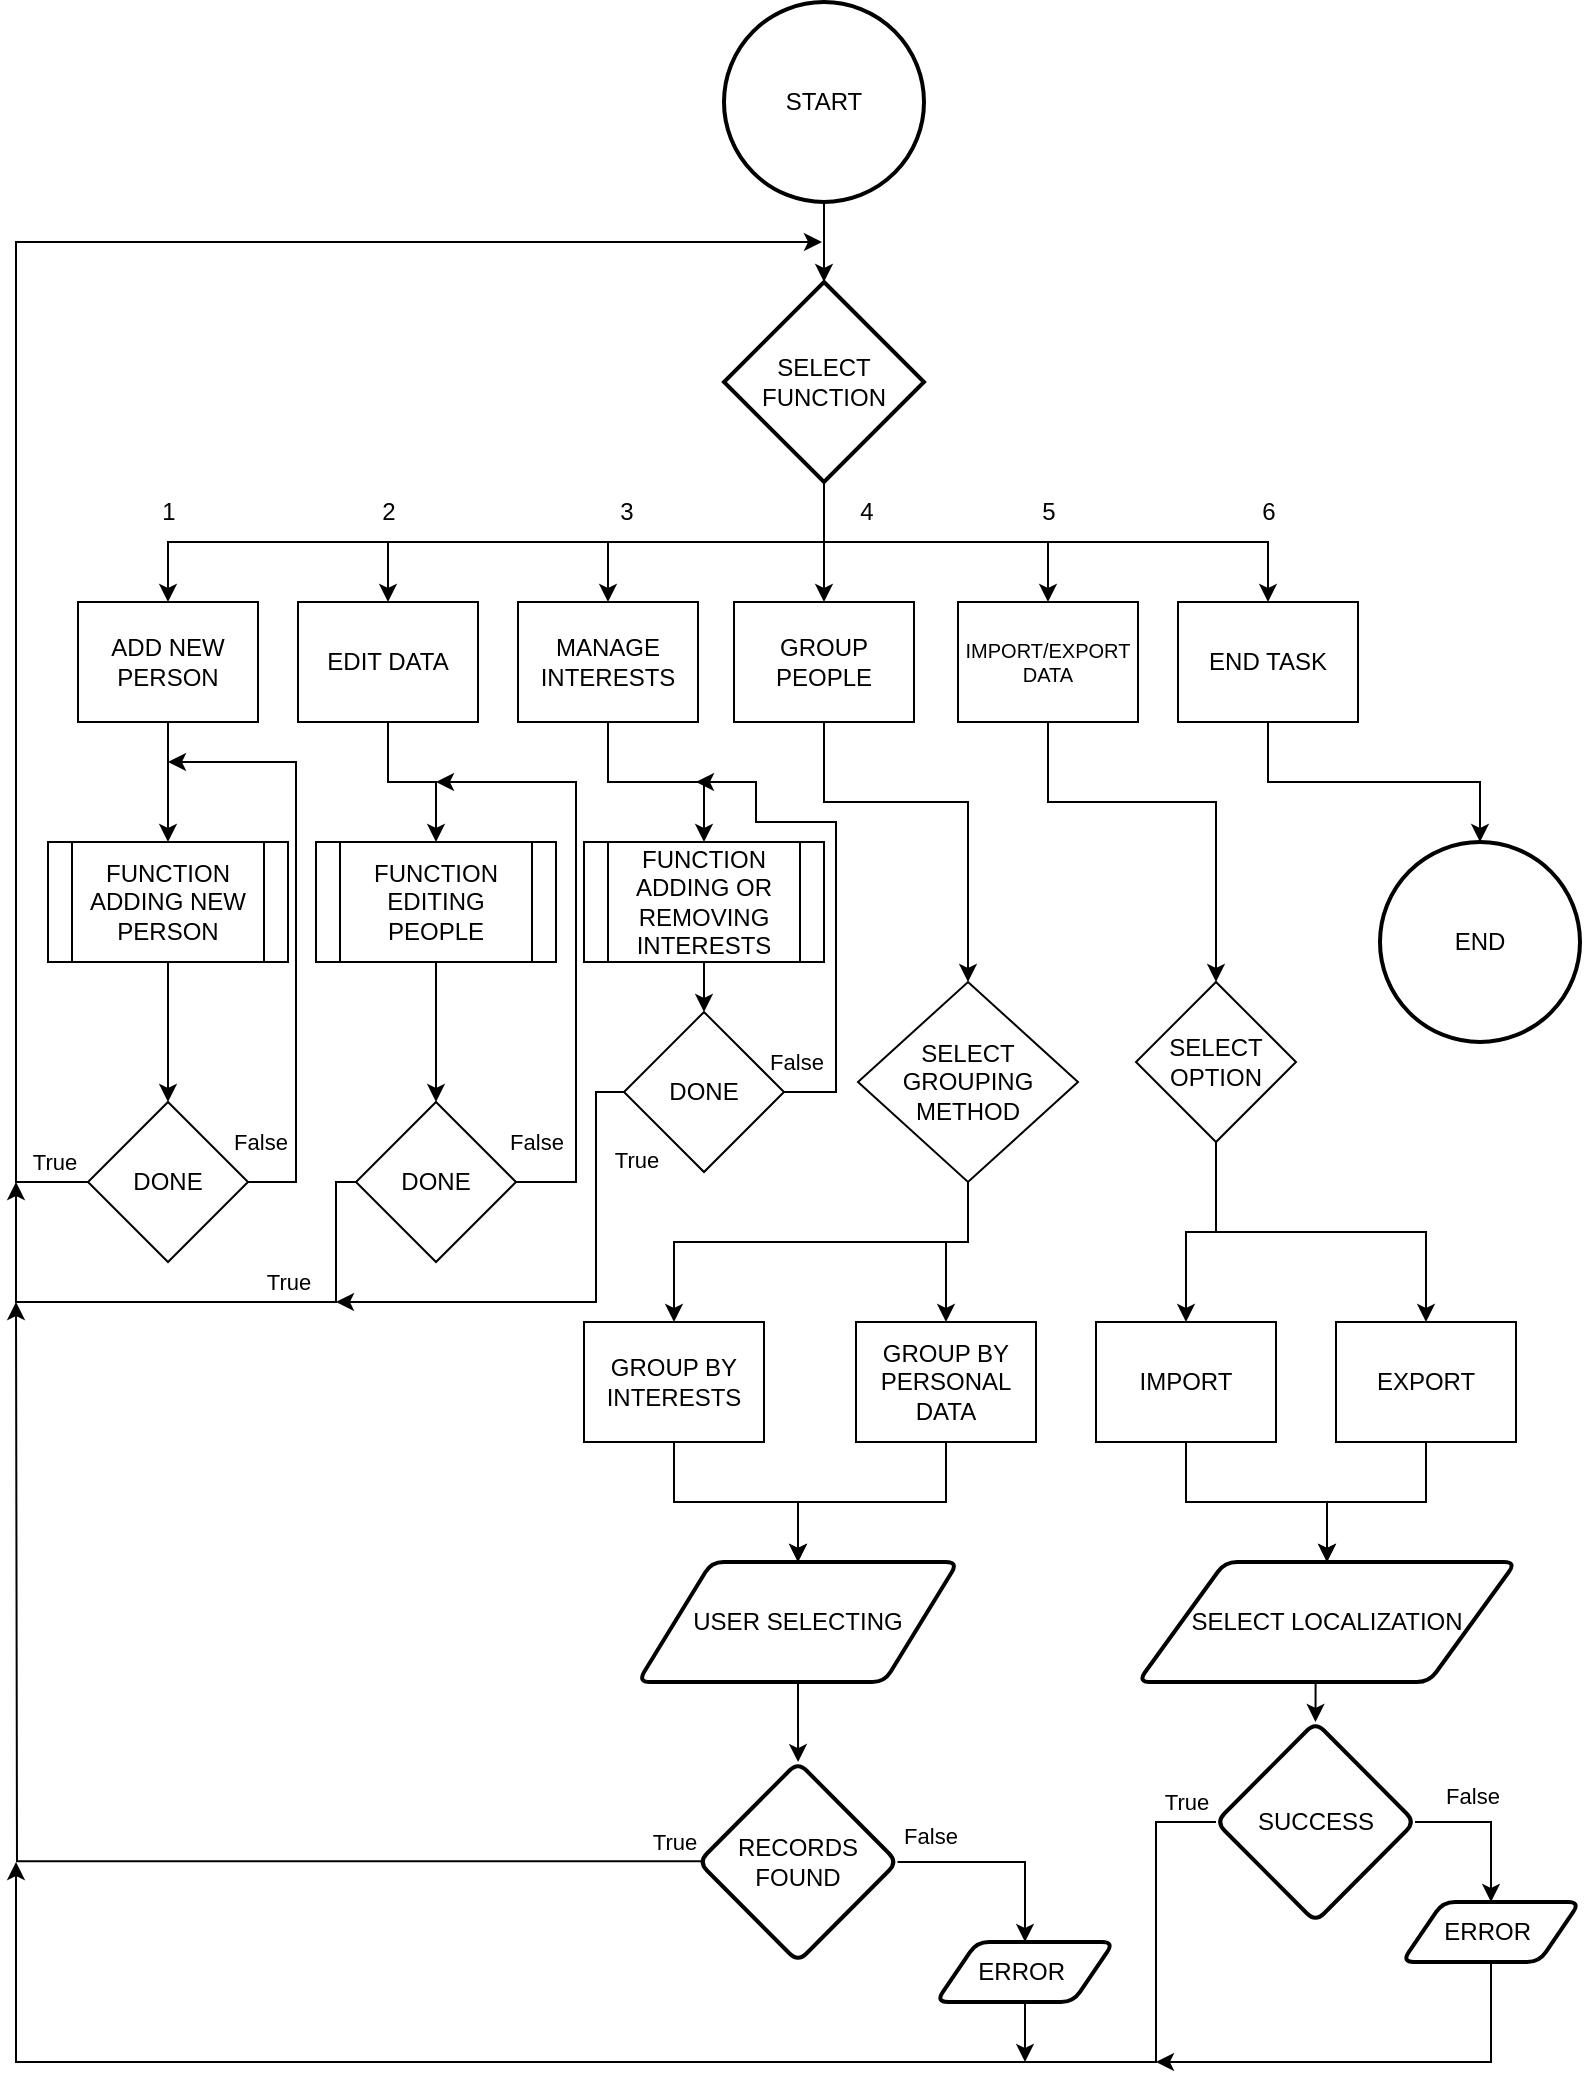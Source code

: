 <mxfile version="22.0.2" type="device">
  <diagram id="C5RBs43oDa-KdzZeNtuy" name="Page-1">
    <mxGraphModel dx="788" dy="456" grid="1" gridSize="10" guides="1" tooltips="1" connect="1" arrows="1" fold="1" page="1" pageScale="1" pageWidth="827" pageHeight="1169" math="0" shadow="0">
      <root>
        <mxCell id="WIyWlLk6GJQsqaUBKTNV-0" />
        <mxCell id="WIyWlLk6GJQsqaUBKTNV-1" parent="WIyWlLk6GJQsqaUBKTNV-0" />
        <mxCell id="fgv7iiRNI9b-0bXcsKI_-0" value="START" style="strokeWidth=2;html=1;shape=mxgraph.flowchart.start_2;whiteSpace=wrap;" parent="WIyWlLk6GJQsqaUBKTNV-1" vertex="1">
          <mxGeometry x="364" y="80" width="100" height="100" as="geometry" />
        </mxCell>
        <mxCell id="fgv7iiRNI9b-0bXcsKI_-9" style="edgeStyle=orthogonalEdgeStyle;rounded=0;orthogonalLoop=1;jettySize=auto;html=1;exitX=0.5;exitY=1;exitDx=0;exitDy=0;exitPerimeter=0;entryX=0.5;entryY=0;entryDx=0;entryDy=0;" parent="WIyWlLk6GJQsqaUBKTNV-1" source="fgv7iiRNI9b-0bXcsKI_-1" target="fgv7iiRNI9b-0bXcsKI_-5" edge="1">
          <mxGeometry relative="1" as="geometry" />
        </mxCell>
        <mxCell id="fgv7iiRNI9b-0bXcsKI_-10" style="edgeStyle=orthogonalEdgeStyle;rounded=0;orthogonalLoop=1;jettySize=auto;html=1;exitX=0.5;exitY=1;exitDx=0;exitDy=0;exitPerimeter=0;entryX=0.5;entryY=0;entryDx=0;entryDy=0;" parent="WIyWlLk6GJQsqaUBKTNV-1" source="fgv7iiRNI9b-0bXcsKI_-1" target="fgv7iiRNI9b-0bXcsKI_-6" edge="1">
          <mxGeometry relative="1" as="geometry" />
        </mxCell>
        <mxCell id="fgv7iiRNI9b-0bXcsKI_-11" style="edgeStyle=orthogonalEdgeStyle;rounded=0;orthogonalLoop=1;jettySize=auto;html=1;exitX=0.5;exitY=1;exitDx=0;exitDy=0;exitPerimeter=0;entryX=0.5;entryY=0;entryDx=0;entryDy=0;" parent="WIyWlLk6GJQsqaUBKTNV-1" source="fgv7iiRNI9b-0bXcsKI_-1" target="fgv7iiRNI9b-0bXcsKI_-3" edge="1">
          <mxGeometry relative="1" as="geometry" />
        </mxCell>
        <mxCell id="fgv7iiRNI9b-0bXcsKI_-12" style="edgeStyle=orthogonalEdgeStyle;rounded=0;orthogonalLoop=1;jettySize=auto;html=1;exitX=0.5;exitY=1;exitDx=0;exitDy=0;exitPerimeter=0;entryX=0.5;entryY=0;entryDx=0;entryDy=0;" parent="WIyWlLk6GJQsqaUBKTNV-1" source="fgv7iiRNI9b-0bXcsKI_-1" target="fgv7iiRNI9b-0bXcsKI_-2" edge="1">
          <mxGeometry relative="1" as="geometry" />
        </mxCell>
        <mxCell id="fgv7iiRNI9b-0bXcsKI_-13" style="edgeStyle=orthogonalEdgeStyle;rounded=0;orthogonalLoop=1;jettySize=auto;html=1;exitX=0.5;exitY=1;exitDx=0;exitDy=0;exitPerimeter=0;entryX=0.5;entryY=0;entryDx=0;entryDy=0;" parent="WIyWlLk6GJQsqaUBKTNV-1" source="fgv7iiRNI9b-0bXcsKI_-1" target="fgv7iiRNI9b-0bXcsKI_-7" edge="1">
          <mxGeometry relative="1" as="geometry" />
        </mxCell>
        <mxCell id="fgv7iiRNI9b-0bXcsKI_-17" style="edgeStyle=orthogonalEdgeStyle;rounded=0;orthogonalLoop=1;jettySize=auto;html=1;exitX=0.5;exitY=1;exitDx=0;exitDy=0;exitPerimeter=0;" parent="WIyWlLk6GJQsqaUBKTNV-1" source="fgv7iiRNI9b-0bXcsKI_-1" target="fgv7iiRNI9b-0bXcsKI_-16" edge="1">
          <mxGeometry relative="1" as="geometry" />
        </mxCell>
        <mxCell id="fgv7iiRNI9b-0bXcsKI_-1" value="SELECT FUNCTION" style="strokeWidth=2;html=1;shape=mxgraph.flowchart.decision;whiteSpace=wrap;" parent="WIyWlLk6GJQsqaUBKTNV-1" vertex="1">
          <mxGeometry x="364" y="220" width="100" height="100" as="geometry" />
        </mxCell>
        <mxCell id="fgv7iiRNI9b-0bXcsKI_-30" style="edgeStyle=orthogonalEdgeStyle;rounded=0;orthogonalLoop=1;jettySize=auto;html=1;entryX=0.5;entryY=0;entryDx=0;entryDy=0;" parent="WIyWlLk6GJQsqaUBKTNV-1" source="fgv7iiRNI9b-0bXcsKI_-2" target="fgv7iiRNI9b-0bXcsKI_-27" edge="1">
          <mxGeometry relative="1" as="geometry" />
        </mxCell>
        <mxCell id="fgv7iiRNI9b-0bXcsKI_-2" value="ADD NEW PERSON" style="rounded=0;whiteSpace=wrap;html=1;" parent="WIyWlLk6GJQsqaUBKTNV-1" vertex="1">
          <mxGeometry x="41" y="380" width="90" height="60" as="geometry" />
        </mxCell>
        <mxCell id="fgv7iiRNI9b-0bXcsKI_-31" style="edgeStyle=orthogonalEdgeStyle;rounded=0;orthogonalLoop=1;jettySize=auto;html=1;" parent="WIyWlLk6GJQsqaUBKTNV-1" source="fgv7iiRNI9b-0bXcsKI_-3" target="fgv7iiRNI9b-0bXcsKI_-29" edge="1">
          <mxGeometry relative="1" as="geometry" />
        </mxCell>
        <mxCell id="fgv7iiRNI9b-0bXcsKI_-3" value="EDIT DATA" style="rounded=0;whiteSpace=wrap;html=1;" parent="WIyWlLk6GJQsqaUBKTNV-1" vertex="1">
          <mxGeometry x="151" y="380" width="90" height="60" as="geometry" />
        </mxCell>
        <mxCell id="fgv7iiRNI9b-0bXcsKI_-32" style="edgeStyle=orthogonalEdgeStyle;rounded=0;orthogonalLoop=1;jettySize=auto;html=1;entryX=0.5;entryY=0;entryDx=0;entryDy=0;" parent="WIyWlLk6GJQsqaUBKTNV-1" source="fgv7iiRNI9b-0bXcsKI_-5" target="fgv7iiRNI9b-0bXcsKI_-28" edge="1">
          <mxGeometry relative="1" as="geometry" />
        </mxCell>
        <mxCell id="fgv7iiRNI9b-0bXcsKI_-5" value="MANAGE INTERESTS" style="rounded=0;whiteSpace=wrap;html=1;" parent="WIyWlLk6GJQsqaUBKTNV-1" vertex="1">
          <mxGeometry x="261" y="380" width="90" height="60" as="geometry" />
        </mxCell>
        <mxCell id="fgv7iiRNI9b-0bXcsKI_-34" value="" style="edgeStyle=orthogonalEdgeStyle;rounded=0;orthogonalLoop=1;jettySize=auto;html=1;entryX=0.5;entryY=0;entryDx=0;entryDy=0;" parent="WIyWlLk6GJQsqaUBKTNV-1" source="fgv7iiRNI9b-0bXcsKI_-6" target="fgv7iiRNI9b-0bXcsKI_-33" edge="1">
          <mxGeometry relative="1" as="geometry">
            <Array as="points">
              <mxPoint x="414" y="480" />
              <mxPoint x="486" y="480" />
            </Array>
          </mxGeometry>
        </mxCell>
        <mxCell id="fgv7iiRNI9b-0bXcsKI_-6" value="GROUP PEOPLE" style="rounded=0;whiteSpace=wrap;html=1;" parent="WIyWlLk6GJQsqaUBKTNV-1" vertex="1">
          <mxGeometry x="369" y="380" width="90" height="60" as="geometry" />
        </mxCell>
        <mxCell id="fgv7iiRNI9b-0bXcsKI_-62" style="edgeStyle=orthogonalEdgeStyle;rounded=0;orthogonalLoop=1;jettySize=auto;html=1;entryX=0.5;entryY=0;entryDx=0;entryDy=0;" parent="WIyWlLk6GJQsqaUBKTNV-1" source="fgv7iiRNI9b-0bXcsKI_-7" target="fgv7iiRNI9b-0bXcsKI_-41" edge="1">
          <mxGeometry relative="1" as="geometry">
            <Array as="points">
              <mxPoint x="526" y="480" />
              <mxPoint x="610" y="480" />
            </Array>
          </mxGeometry>
        </mxCell>
        <mxCell id="fgv7iiRNI9b-0bXcsKI_-7" value="IMPORT/EXPORT DATA" style="rounded=0;whiteSpace=wrap;html=1;fontSize=10;" parent="WIyWlLk6GJQsqaUBKTNV-1" vertex="1">
          <mxGeometry x="481" y="380" width="90" height="60" as="geometry" />
        </mxCell>
        <mxCell id="fgv7iiRNI9b-0bXcsKI_-15" style="edgeStyle=orthogonalEdgeStyle;rounded=0;orthogonalLoop=1;jettySize=auto;html=1;entryX=0.5;entryY=0;entryDx=0;entryDy=0;entryPerimeter=0;" parent="WIyWlLk6GJQsqaUBKTNV-1" source="fgv7iiRNI9b-0bXcsKI_-0" target="fgv7iiRNI9b-0bXcsKI_-1" edge="1">
          <mxGeometry relative="1" as="geometry" />
        </mxCell>
        <mxCell id="fgv7iiRNI9b-0bXcsKI_-16" value="END TASK" style="rounded=0;whiteSpace=wrap;html=1;" parent="WIyWlLk6GJQsqaUBKTNV-1" vertex="1">
          <mxGeometry x="591" y="380" width="90" height="60" as="geometry" />
        </mxCell>
        <mxCell id="fgv7iiRNI9b-0bXcsKI_-18" value="END" style="strokeWidth=2;html=1;shape=mxgraph.flowchart.start_2;whiteSpace=wrap;" parent="WIyWlLk6GJQsqaUBKTNV-1" vertex="1">
          <mxGeometry x="692" y="500" width="100" height="100" as="geometry" />
        </mxCell>
        <mxCell id="fgv7iiRNI9b-0bXcsKI_-19" style="edgeStyle=orthogonalEdgeStyle;rounded=0;orthogonalLoop=1;jettySize=auto;html=1;exitX=0.5;exitY=1;exitDx=0;exitDy=0;entryX=0.5;entryY=0;entryDx=0;entryDy=0;entryPerimeter=0;" parent="WIyWlLk6GJQsqaUBKTNV-1" source="fgv7iiRNI9b-0bXcsKI_-16" target="fgv7iiRNI9b-0bXcsKI_-18" edge="1">
          <mxGeometry relative="1" as="geometry" />
        </mxCell>
        <mxCell id="fgv7iiRNI9b-0bXcsKI_-20" value="1" style="text;html=1;align=center;verticalAlign=middle;resizable=0;points=[];autosize=1;strokeColor=none;fillColor=none;" parent="WIyWlLk6GJQsqaUBKTNV-1" vertex="1">
          <mxGeometry x="71" y="320" width="30" height="30" as="geometry" />
        </mxCell>
        <mxCell id="fgv7iiRNI9b-0bXcsKI_-21" value="2" style="text;html=1;align=center;verticalAlign=middle;resizable=0;points=[];autosize=1;strokeColor=none;fillColor=none;" parent="WIyWlLk6GJQsqaUBKTNV-1" vertex="1">
          <mxGeometry x="181" y="320" width="30" height="30" as="geometry" />
        </mxCell>
        <mxCell id="fgv7iiRNI9b-0bXcsKI_-22" value="3" style="text;html=1;align=center;verticalAlign=middle;resizable=0;points=[];autosize=1;strokeColor=none;fillColor=none;" parent="WIyWlLk6GJQsqaUBKTNV-1" vertex="1">
          <mxGeometry x="300" y="320" width="30" height="30" as="geometry" />
        </mxCell>
        <mxCell id="fgv7iiRNI9b-0bXcsKI_-23" value="4" style="text;html=1;align=center;verticalAlign=middle;resizable=0;points=[];autosize=1;strokeColor=none;fillColor=none;" parent="WIyWlLk6GJQsqaUBKTNV-1" vertex="1">
          <mxGeometry x="420" y="320" width="30" height="30" as="geometry" />
        </mxCell>
        <mxCell id="fgv7iiRNI9b-0bXcsKI_-24" value="5" style="text;html=1;align=center;verticalAlign=middle;resizable=0;points=[];autosize=1;strokeColor=none;fillColor=none;" parent="WIyWlLk6GJQsqaUBKTNV-1" vertex="1">
          <mxGeometry x="511" y="320" width="30" height="30" as="geometry" />
        </mxCell>
        <mxCell id="fgv7iiRNI9b-0bXcsKI_-25" value="6" style="text;html=1;align=center;verticalAlign=middle;resizable=0;points=[];autosize=1;strokeColor=none;fillColor=none;" parent="WIyWlLk6GJQsqaUBKTNV-1" vertex="1">
          <mxGeometry x="621" y="320" width="30" height="30" as="geometry" />
        </mxCell>
        <mxCell id="fgv7iiRNI9b-0bXcsKI_-49" value="" style="edgeStyle=orthogonalEdgeStyle;rounded=0;orthogonalLoop=1;jettySize=auto;html=1;" parent="WIyWlLk6GJQsqaUBKTNV-1" source="fgv7iiRNI9b-0bXcsKI_-27" edge="1">
          <mxGeometry relative="1" as="geometry">
            <mxPoint x="86" y="630" as="targetPoint" />
          </mxGeometry>
        </mxCell>
        <mxCell id="fgv7iiRNI9b-0bXcsKI_-27" value="FUNCTION ADDING NEW PERSON" style="shape=process;whiteSpace=wrap;html=1;backgroundOutline=1;" parent="WIyWlLk6GJQsqaUBKTNV-1" vertex="1">
          <mxGeometry x="26" y="500" width="120" height="60" as="geometry" />
        </mxCell>
        <mxCell id="fgv7iiRNI9b-0bXcsKI_-57" style="edgeStyle=orthogonalEdgeStyle;rounded=0;orthogonalLoop=1;jettySize=auto;html=1;entryX=0.5;entryY=0;entryDx=0;entryDy=0;" parent="WIyWlLk6GJQsqaUBKTNV-1" source="fgv7iiRNI9b-0bXcsKI_-28" target="fgv7iiRNI9b-0bXcsKI_-56" edge="1">
          <mxGeometry relative="1" as="geometry" />
        </mxCell>
        <mxCell id="fgv7iiRNI9b-0bXcsKI_-28" value="FUNCTION ADDING OR REMOVING INTERESTS" style="shape=process;whiteSpace=wrap;html=1;backgroundOutline=1;" parent="WIyWlLk6GJQsqaUBKTNV-1" vertex="1">
          <mxGeometry x="294" y="500" width="120" height="60" as="geometry" />
        </mxCell>
        <mxCell id="fgv7iiRNI9b-0bXcsKI_-14" style="edgeStyle=orthogonalEdgeStyle;rounded=0;orthogonalLoop=1;jettySize=auto;html=1;entryX=0.5;entryY=0;entryDx=0;entryDy=0;" parent="WIyWlLk6GJQsqaUBKTNV-1" source="fgv7iiRNI9b-0bXcsKI_-29" target="fgv7iiRNI9b-0bXcsKI_-8" edge="1">
          <mxGeometry relative="1" as="geometry" />
        </mxCell>
        <mxCell id="fgv7iiRNI9b-0bXcsKI_-29" value="FUNCTION EDITING PEOPLE" style="shape=process;whiteSpace=wrap;html=1;backgroundOutline=1;" parent="WIyWlLk6GJQsqaUBKTNV-1" vertex="1">
          <mxGeometry x="160" y="500" width="120" height="60" as="geometry" />
        </mxCell>
        <mxCell id="fgv7iiRNI9b-0bXcsKI_-36" value="" style="edgeStyle=orthogonalEdgeStyle;rounded=0;orthogonalLoop=1;jettySize=auto;html=1;exitX=0.5;exitY=1;exitDx=0;exitDy=0;" parent="WIyWlLk6GJQsqaUBKTNV-1" source="fgv7iiRNI9b-0bXcsKI_-33" target="fgv7iiRNI9b-0bXcsKI_-35" edge="1">
          <mxGeometry relative="1" as="geometry">
            <Array as="points">
              <mxPoint x="486" y="700" />
              <mxPoint x="339" y="700" />
            </Array>
          </mxGeometry>
        </mxCell>
        <mxCell id="fgv7iiRNI9b-0bXcsKI_-38" style="edgeStyle=orthogonalEdgeStyle;rounded=0;orthogonalLoop=1;jettySize=auto;html=1;exitX=0.5;exitY=1;exitDx=0;exitDy=0;" parent="WIyWlLk6GJQsqaUBKTNV-1" source="fgv7iiRNI9b-0bXcsKI_-33" target="fgv7iiRNI9b-0bXcsKI_-37" edge="1">
          <mxGeometry relative="1" as="geometry">
            <Array as="points">
              <mxPoint x="486" y="700" />
              <mxPoint x="475" y="700" />
            </Array>
          </mxGeometry>
        </mxCell>
        <mxCell id="fgv7iiRNI9b-0bXcsKI_-33" value="SELECT GROUPING METHOD" style="rhombus;whiteSpace=wrap;html=1;rounded=0;" parent="WIyWlLk6GJQsqaUBKTNV-1" vertex="1">
          <mxGeometry x="431" y="570" width="110" height="100" as="geometry" />
        </mxCell>
        <mxCell id="fgv7iiRNI9b-0bXcsKI_-64" style="edgeStyle=orthogonalEdgeStyle;rounded=0;orthogonalLoop=1;jettySize=auto;html=1;entryX=0.5;entryY=0;entryDx=0;entryDy=0;" parent="WIyWlLk6GJQsqaUBKTNV-1" source="fgv7iiRNI9b-0bXcsKI_-35" target="fgv7iiRNI9b-0bXcsKI_-63" edge="1">
          <mxGeometry relative="1" as="geometry" />
        </mxCell>
        <mxCell id="fgv7iiRNI9b-0bXcsKI_-35" value="GROUP BY INTERESTS" style="whiteSpace=wrap;html=1;rounded=0;" parent="WIyWlLk6GJQsqaUBKTNV-1" vertex="1">
          <mxGeometry x="294" y="740" width="90" height="60" as="geometry" />
        </mxCell>
        <mxCell id="fgv7iiRNI9b-0bXcsKI_-65" style="edgeStyle=orthogonalEdgeStyle;rounded=0;orthogonalLoop=1;jettySize=auto;html=1;entryX=0.5;entryY=0;entryDx=0;entryDy=0;" parent="WIyWlLk6GJQsqaUBKTNV-1" source="fgv7iiRNI9b-0bXcsKI_-37" target="fgv7iiRNI9b-0bXcsKI_-63" edge="1">
          <mxGeometry relative="1" as="geometry" />
        </mxCell>
        <mxCell id="fgv7iiRNI9b-0bXcsKI_-37" value="GROUP BY PERSONAL DATA" style="whiteSpace=wrap;html=1;rounded=0;" parent="WIyWlLk6GJQsqaUBKTNV-1" vertex="1">
          <mxGeometry x="430" y="740" width="90" height="60" as="geometry" />
        </mxCell>
        <mxCell id="fgv7iiRNI9b-0bXcsKI_-44" value="" style="edgeStyle=orthogonalEdgeStyle;rounded=0;orthogonalLoop=1;jettySize=auto;html=1;" parent="WIyWlLk6GJQsqaUBKTNV-1" source="fgv7iiRNI9b-0bXcsKI_-41" target="fgv7iiRNI9b-0bXcsKI_-43" edge="1">
          <mxGeometry relative="1" as="geometry" />
        </mxCell>
        <mxCell id="fgv7iiRNI9b-0bXcsKI_-47" style="edgeStyle=orthogonalEdgeStyle;rounded=0;orthogonalLoop=1;jettySize=auto;html=1;entryX=0.5;entryY=0;entryDx=0;entryDy=0;exitX=0.5;exitY=1;exitDx=0;exitDy=0;" parent="WIyWlLk6GJQsqaUBKTNV-1" source="fgv7iiRNI9b-0bXcsKI_-41" target="fgv7iiRNI9b-0bXcsKI_-45" edge="1">
          <mxGeometry relative="1" as="geometry" />
        </mxCell>
        <mxCell id="fgv7iiRNI9b-0bXcsKI_-41" value="SELECT OPTION" style="rhombus;whiteSpace=wrap;html=1;" parent="WIyWlLk6GJQsqaUBKTNV-1" vertex="1">
          <mxGeometry x="570" y="570" width="80" height="80" as="geometry" />
        </mxCell>
        <mxCell id="fgv7iiRNI9b-0bXcsKI_-77" style="edgeStyle=orthogonalEdgeStyle;rounded=0;orthogonalLoop=1;jettySize=auto;html=1;" parent="WIyWlLk6GJQsqaUBKTNV-1" source="fgv7iiRNI9b-0bXcsKI_-43" target="fgv7iiRNI9b-0bXcsKI_-76" edge="1">
          <mxGeometry relative="1" as="geometry" />
        </mxCell>
        <mxCell id="fgv7iiRNI9b-0bXcsKI_-43" value="IMPORT" style="whiteSpace=wrap;html=1;" parent="WIyWlLk6GJQsqaUBKTNV-1" vertex="1">
          <mxGeometry x="550" y="740" width="90" height="60" as="geometry" />
        </mxCell>
        <mxCell id="fgv7iiRNI9b-0bXcsKI_-78" style="edgeStyle=orthogonalEdgeStyle;rounded=0;orthogonalLoop=1;jettySize=auto;html=1;entryX=0.5;entryY=0;entryDx=0;entryDy=0;" parent="WIyWlLk6GJQsqaUBKTNV-1" source="fgv7iiRNI9b-0bXcsKI_-45" target="fgv7iiRNI9b-0bXcsKI_-76" edge="1">
          <mxGeometry relative="1" as="geometry" />
        </mxCell>
        <mxCell id="fgv7iiRNI9b-0bXcsKI_-45" value="EXPORT" style="whiteSpace=wrap;html=1;" parent="WIyWlLk6GJQsqaUBKTNV-1" vertex="1">
          <mxGeometry x="670" y="740" width="90" height="60" as="geometry" />
        </mxCell>
        <mxCell id="fgv7iiRNI9b-0bXcsKI_-52" style="edgeStyle=orthogonalEdgeStyle;rounded=0;orthogonalLoop=1;jettySize=auto;html=1;" parent="WIyWlLk6GJQsqaUBKTNV-1" edge="1">
          <mxGeometry relative="1" as="geometry">
            <mxPoint x="86" y="460.0" as="targetPoint" />
            <Array as="points">
              <mxPoint x="150" y="670" />
              <mxPoint x="150" y="460" />
            </Array>
            <mxPoint x="126" y="670" as="sourcePoint" />
          </mxGeometry>
        </mxCell>
        <mxCell id="fgv7iiRNI9b-0bXcsKI_-53" value="False" style="edgeLabel;html=1;align=center;verticalAlign=middle;resizable=0;points=[];" parent="fgv7iiRNI9b-0bXcsKI_-52" vertex="1" connectable="0">
          <mxGeometry x="-0.931" relative="1" as="geometry">
            <mxPoint x="-5" y="-20" as="offset" />
          </mxGeometry>
        </mxCell>
        <mxCell id="fgv7iiRNI9b-0bXcsKI_-50" style="edgeStyle=orthogonalEdgeStyle;rounded=0;orthogonalLoop=1;jettySize=auto;html=1;exitX=0;exitY=0.5;exitDx=0;exitDy=0;" parent="WIyWlLk6GJQsqaUBKTNV-1" edge="1">
          <mxGeometry relative="1" as="geometry">
            <mxPoint x="46" y="670" as="sourcePoint" />
            <mxPoint x="413" y="200" as="targetPoint" />
            <Array as="points">
              <mxPoint x="10" y="670" />
              <mxPoint x="10" y="200" />
            </Array>
          </mxGeometry>
        </mxCell>
        <mxCell id="fgv7iiRNI9b-0bXcsKI_-51" value="True" style="edgeLabel;html=1;align=center;verticalAlign=middle;resizable=0;points=[];" parent="fgv7iiRNI9b-0bXcsKI_-50" vertex="1" connectable="0">
          <mxGeometry x="-0.943" relative="1" as="geometry">
            <mxPoint x="9" y="-10" as="offset" />
          </mxGeometry>
        </mxCell>
        <mxCell id="fgv7iiRNI9b-0bXcsKI_-4" value="DONE" style="rhombus;whiteSpace=wrap;html=1;" parent="WIyWlLk6GJQsqaUBKTNV-1" vertex="1">
          <mxGeometry x="46" y="630" width="80" height="80" as="geometry" />
        </mxCell>
        <mxCell id="fgv7iiRNI9b-0bXcsKI_-39" style="edgeStyle=orthogonalEdgeStyle;rounded=0;orthogonalLoop=1;jettySize=auto;html=1;exitX=0;exitY=0.5;exitDx=0;exitDy=0;" parent="WIyWlLk6GJQsqaUBKTNV-1" source="fgv7iiRNI9b-0bXcsKI_-8" edge="1">
          <mxGeometry relative="1" as="geometry">
            <mxPoint x="10" y="670" as="targetPoint" />
            <Array as="points">
              <mxPoint x="170" y="670" />
              <mxPoint x="170" y="730" />
              <mxPoint x="10" y="730" />
            </Array>
          </mxGeometry>
        </mxCell>
        <mxCell id="fgv7iiRNI9b-0bXcsKI_-48" value="True" style="edgeLabel;html=1;align=center;verticalAlign=middle;resizable=0;points=[];" parent="fgv7iiRNI9b-0bXcsKI_-39" vertex="1" connectable="0">
          <mxGeometry x="-0.375" y="-1" relative="1" as="geometry">
            <mxPoint x="-4" y="-9" as="offset" />
          </mxGeometry>
        </mxCell>
        <mxCell id="fgv7iiRNI9b-0bXcsKI_-54" style="edgeStyle=orthogonalEdgeStyle;rounded=0;orthogonalLoop=1;jettySize=auto;html=1;" parent="WIyWlLk6GJQsqaUBKTNV-1" source="fgv7iiRNI9b-0bXcsKI_-8" edge="1">
          <mxGeometry relative="1" as="geometry">
            <mxPoint x="220" y="470" as="targetPoint" />
            <Array as="points">
              <mxPoint x="290" y="670" />
              <mxPoint x="290" y="470" />
            </Array>
          </mxGeometry>
        </mxCell>
        <mxCell id="fgv7iiRNI9b-0bXcsKI_-8" value="DONE" style="rhombus;whiteSpace=wrap;html=1;" parent="WIyWlLk6GJQsqaUBKTNV-1" vertex="1">
          <mxGeometry x="180" y="630" width="80" height="80" as="geometry" />
        </mxCell>
        <mxCell id="fgv7iiRNI9b-0bXcsKI_-55" value="False" style="edgeLabel;html=1;align=center;verticalAlign=middle;resizable=0;points=[];" parent="WIyWlLk6GJQsqaUBKTNV-1" vertex="1" connectable="0">
          <mxGeometry x="269.996" y="650" as="geometry" />
        </mxCell>
        <mxCell id="fgv7iiRNI9b-0bXcsKI_-58" style="edgeStyle=orthogonalEdgeStyle;rounded=0;orthogonalLoop=1;jettySize=auto;html=1;" parent="WIyWlLk6GJQsqaUBKTNV-1" source="fgv7iiRNI9b-0bXcsKI_-56" edge="1">
          <mxGeometry relative="1" as="geometry">
            <mxPoint x="170" y="730" as="targetPoint" />
            <Array as="points">
              <mxPoint x="300" y="625" />
              <mxPoint x="300" y="730" />
            </Array>
          </mxGeometry>
        </mxCell>
        <mxCell id="fgv7iiRNI9b-0bXcsKI_-60" style="edgeStyle=orthogonalEdgeStyle;rounded=0;orthogonalLoop=1;jettySize=auto;html=1;exitX=1;exitY=0.5;exitDx=0;exitDy=0;" parent="WIyWlLk6GJQsqaUBKTNV-1" source="fgv7iiRNI9b-0bXcsKI_-56" edge="1">
          <mxGeometry relative="1" as="geometry">
            <mxPoint x="350" y="470" as="targetPoint" />
            <Array as="points">
              <mxPoint x="420" y="625" />
              <mxPoint x="420" y="490" />
              <mxPoint x="380" y="490" />
              <mxPoint x="380" y="470" />
            </Array>
          </mxGeometry>
        </mxCell>
        <mxCell id="fgv7iiRNI9b-0bXcsKI_-56" value="DONE" style="rhombus;whiteSpace=wrap;html=1;" parent="WIyWlLk6GJQsqaUBKTNV-1" vertex="1">
          <mxGeometry x="314" y="585" width="80" height="80" as="geometry" />
        </mxCell>
        <mxCell id="fgv7iiRNI9b-0bXcsKI_-59" value="True" style="edgeLabel;html=1;align=center;verticalAlign=middle;resizable=0;points=[];" parent="WIyWlLk6GJQsqaUBKTNV-1" vertex="1" connectable="0">
          <mxGeometry x="170.004" y="770" as="geometry">
            <mxPoint x="150" y="-111" as="offset" />
          </mxGeometry>
        </mxCell>
        <mxCell id="fgv7iiRNI9b-0bXcsKI_-61" value="False" style="edgeLabel;html=1;align=center;verticalAlign=middle;resizable=0;points=[];" parent="WIyWlLk6GJQsqaUBKTNV-1" vertex="1" connectable="0">
          <mxGeometry x="399.996" y="610" as="geometry" />
        </mxCell>
        <mxCell id="fgv7iiRNI9b-0bXcsKI_-68" value="" style="edgeStyle=orthogonalEdgeStyle;rounded=0;orthogonalLoop=1;jettySize=auto;html=1;" parent="WIyWlLk6GJQsqaUBKTNV-1" source="fgv7iiRNI9b-0bXcsKI_-63" target="fgv7iiRNI9b-0bXcsKI_-67" edge="1">
          <mxGeometry relative="1" as="geometry" />
        </mxCell>
        <mxCell id="fgv7iiRNI9b-0bXcsKI_-63" value="USER SELECTING" style="shape=parallelogram;html=1;strokeWidth=2;perimeter=parallelogramPerimeter;whiteSpace=wrap;rounded=1;arcSize=12;size=0.23;" parent="WIyWlLk6GJQsqaUBKTNV-1" vertex="1">
          <mxGeometry x="321" y="860" width="160" height="60" as="geometry" />
        </mxCell>
        <mxCell id="fgv7iiRNI9b-0bXcsKI_-69" style="edgeStyle=orthogonalEdgeStyle;rounded=0;orthogonalLoop=1;jettySize=auto;html=1;exitX=0.027;exitY=0.496;exitDx=0;exitDy=0;exitPerimeter=0;" parent="WIyWlLk6GJQsqaUBKTNV-1" source="fgv7iiRNI9b-0bXcsKI_-67" edge="1">
          <mxGeometry relative="1" as="geometry">
            <mxPoint x="10" y="730" as="targetPoint" />
          </mxGeometry>
        </mxCell>
        <mxCell id="fgv7iiRNI9b-0bXcsKI_-72" value="True" style="edgeLabel;html=1;align=center;verticalAlign=middle;resizable=0;points=[];" parent="fgv7iiRNI9b-0bXcsKI_-69" vertex="1" connectable="0">
          <mxGeometry x="-0.871" y="5" relative="1" as="geometry">
            <mxPoint x="281" y="-35" as="offset" />
          </mxGeometry>
        </mxCell>
        <mxCell id="fgv7iiRNI9b-0bXcsKI_-92" style="edgeStyle=orthogonalEdgeStyle;rounded=0;orthogonalLoop=1;jettySize=auto;html=1;exitX=1;exitY=0.5;exitDx=0;exitDy=0;entryX=0.5;entryY=0;entryDx=0;entryDy=0;" parent="WIyWlLk6GJQsqaUBKTNV-1" source="fgv7iiRNI9b-0bXcsKI_-67" target="fgv7iiRNI9b-0bXcsKI_-90" edge="1">
          <mxGeometry relative="1" as="geometry" />
        </mxCell>
        <mxCell id="fgv7iiRNI9b-0bXcsKI_-67" value="RECORDS FOUND" style="rhombus;whiteSpace=wrap;html=1;strokeWidth=2;rounded=1;arcSize=12;" parent="WIyWlLk6GJQsqaUBKTNV-1" vertex="1">
          <mxGeometry x="351.25" y="960" width="99.5" height="100" as="geometry" />
        </mxCell>
        <mxCell id="fgv7iiRNI9b-0bXcsKI_-73" value="False" style="edgeLabel;html=1;align=center;verticalAlign=middle;resizable=0;points=[];" parent="WIyWlLk6GJQsqaUBKTNV-1" vertex="1" connectable="0">
          <mxGeometry x="458.996" y="980.004" as="geometry">
            <mxPoint x="8" y="17" as="offset" />
          </mxGeometry>
        </mxCell>
        <mxCell id="fgv7iiRNI9b-0bXcsKI_-81" style="edgeStyle=orthogonalEdgeStyle;rounded=0;orthogonalLoop=1;jettySize=auto;html=1;exitX=0.5;exitY=1;exitDx=0;exitDy=0;entryX=0.5;entryY=0;entryDx=0;entryDy=0;" parent="WIyWlLk6GJQsqaUBKTNV-1" source="fgv7iiRNI9b-0bXcsKI_-76" target="fgv7iiRNI9b-0bXcsKI_-79" edge="1">
          <mxGeometry relative="1" as="geometry" />
        </mxCell>
        <mxCell id="fgv7iiRNI9b-0bXcsKI_-76" value="SELECT LOCALIZATION" style="shape=parallelogram;html=1;strokeWidth=2;perimeter=parallelogramPerimeter;whiteSpace=wrap;rounded=1;arcSize=12;size=0.23;" parent="WIyWlLk6GJQsqaUBKTNV-1" vertex="1">
          <mxGeometry x="571" y="860" width="189" height="60" as="geometry" />
        </mxCell>
        <mxCell id="fgv7iiRNI9b-0bXcsKI_-93" style="edgeStyle=orthogonalEdgeStyle;rounded=0;orthogonalLoop=1;jettySize=auto;html=1;exitX=0;exitY=0.5;exitDx=0;exitDy=0;" parent="WIyWlLk6GJQsqaUBKTNV-1" source="fgv7iiRNI9b-0bXcsKI_-79" edge="1">
          <mxGeometry relative="1" as="geometry">
            <mxPoint x="10" y="1010" as="targetPoint" />
            <Array as="points">
              <mxPoint x="580" y="990" />
              <mxPoint x="580" y="1110" />
              <mxPoint x="10" y="1110" />
            </Array>
          </mxGeometry>
        </mxCell>
        <mxCell id="fgv7iiRNI9b-0bXcsKI_-96" style="edgeStyle=orthogonalEdgeStyle;rounded=0;orthogonalLoop=1;jettySize=auto;html=1;exitX=1;exitY=0.5;exitDx=0;exitDy=0;entryX=0.5;entryY=0;entryDx=0;entryDy=0;" parent="WIyWlLk6GJQsqaUBKTNV-1" source="fgv7iiRNI9b-0bXcsKI_-79" target="fgv7iiRNI9b-0bXcsKI_-95" edge="1">
          <mxGeometry relative="1" as="geometry" />
        </mxCell>
        <mxCell id="fgv7iiRNI9b-0bXcsKI_-79" value="SUCCESS" style="rhombus;whiteSpace=wrap;html=1;strokeWidth=2;rounded=1;arcSize=12;" parent="WIyWlLk6GJQsqaUBKTNV-1" vertex="1">
          <mxGeometry x="610" y="940" width="99.5" height="100" as="geometry" />
        </mxCell>
        <mxCell id="fgv7iiRNI9b-0bXcsKI_-82" value="True" style="edgeLabel;html=1;align=center;verticalAlign=middle;resizable=0;points=[];" parent="WIyWlLk6GJQsqaUBKTNV-1" vertex="1" connectable="0">
          <mxGeometry x="338.997" y="1000.002" as="geometry" />
        </mxCell>
        <mxCell id="fgv7iiRNI9b-0bXcsKI_-86" value="False" style="edgeLabel;html=1;align=center;verticalAlign=middle;resizable=0;points=[];" parent="WIyWlLk6GJQsqaUBKTNV-1" vertex="1" connectable="0">
          <mxGeometry x="729.996" y="960.004" as="geometry">
            <mxPoint x="8" y="17" as="offset" />
          </mxGeometry>
        </mxCell>
        <mxCell id="fgv7iiRNI9b-0bXcsKI_-94" style="edgeStyle=orthogonalEdgeStyle;rounded=0;orthogonalLoop=1;jettySize=auto;html=1;" parent="WIyWlLk6GJQsqaUBKTNV-1" source="fgv7iiRNI9b-0bXcsKI_-90" edge="1">
          <mxGeometry relative="1" as="geometry">
            <mxPoint x="514.5" y="1110.0" as="targetPoint" />
          </mxGeometry>
        </mxCell>
        <mxCell id="fgv7iiRNI9b-0bXcsKI_-90" value="ERROR&amp;nbsp;" style="shape=parallelogram;html=1;strokeWidth=2;perimeter=parallelogramPerimeter;whiteSpace=wrap;rounded=1;arcSize=12;size=0.23;" parent="WIyWlLk6GJQsqaUBKTNV-1" vertex="1">
          <mxGeometry x="470" y="1050" width="89" height="30" as="geometry" />
        </mxCell>
        <mxCell id="fgv7iiRNI9b-0bXcsKI_-97" style="edgeStyle=orthogonalEdgeStyle;rounded=0;orthogonalLoop=1;jettySize=auto;html=1;exitX=0.5;exitY=1;exitDx=0;exitDy=0;" parent="WIyWlLk6GJQsqaUBKTNV-1" source="fgv7iiRNI9b-0bXcsKI_-95" edge="1">
          <mxGeometry relative="1" as="geometry">
            <mxPoint x="580" y="1110" as="targetPoint" />
            <Array as="points">
              <mxPoint x="748" y="1110" />
            </Array>
          </mxGeometry>
        </mxCell>
        <mxCell id="fgv7iiRNI9b-0bXcsKI_-95" value="ERROR&amp;nbsp;" style="shape=parallelogram;html=1;strokeWidth=2;perimeter=parallelogramPerimeter;whiteSpace=wrap;rounded=1;arcSize=12;size=0.23;" parent="WIyWlLk6GJQsqaUBKTNV-1" vertex="1">
          <mxGeometry x="703" y="1030" width="89" height="30" as="geometry" />
        </mxCell>
      </root>
    </mxGraphModel>
  </diagram>
</mxfile>
